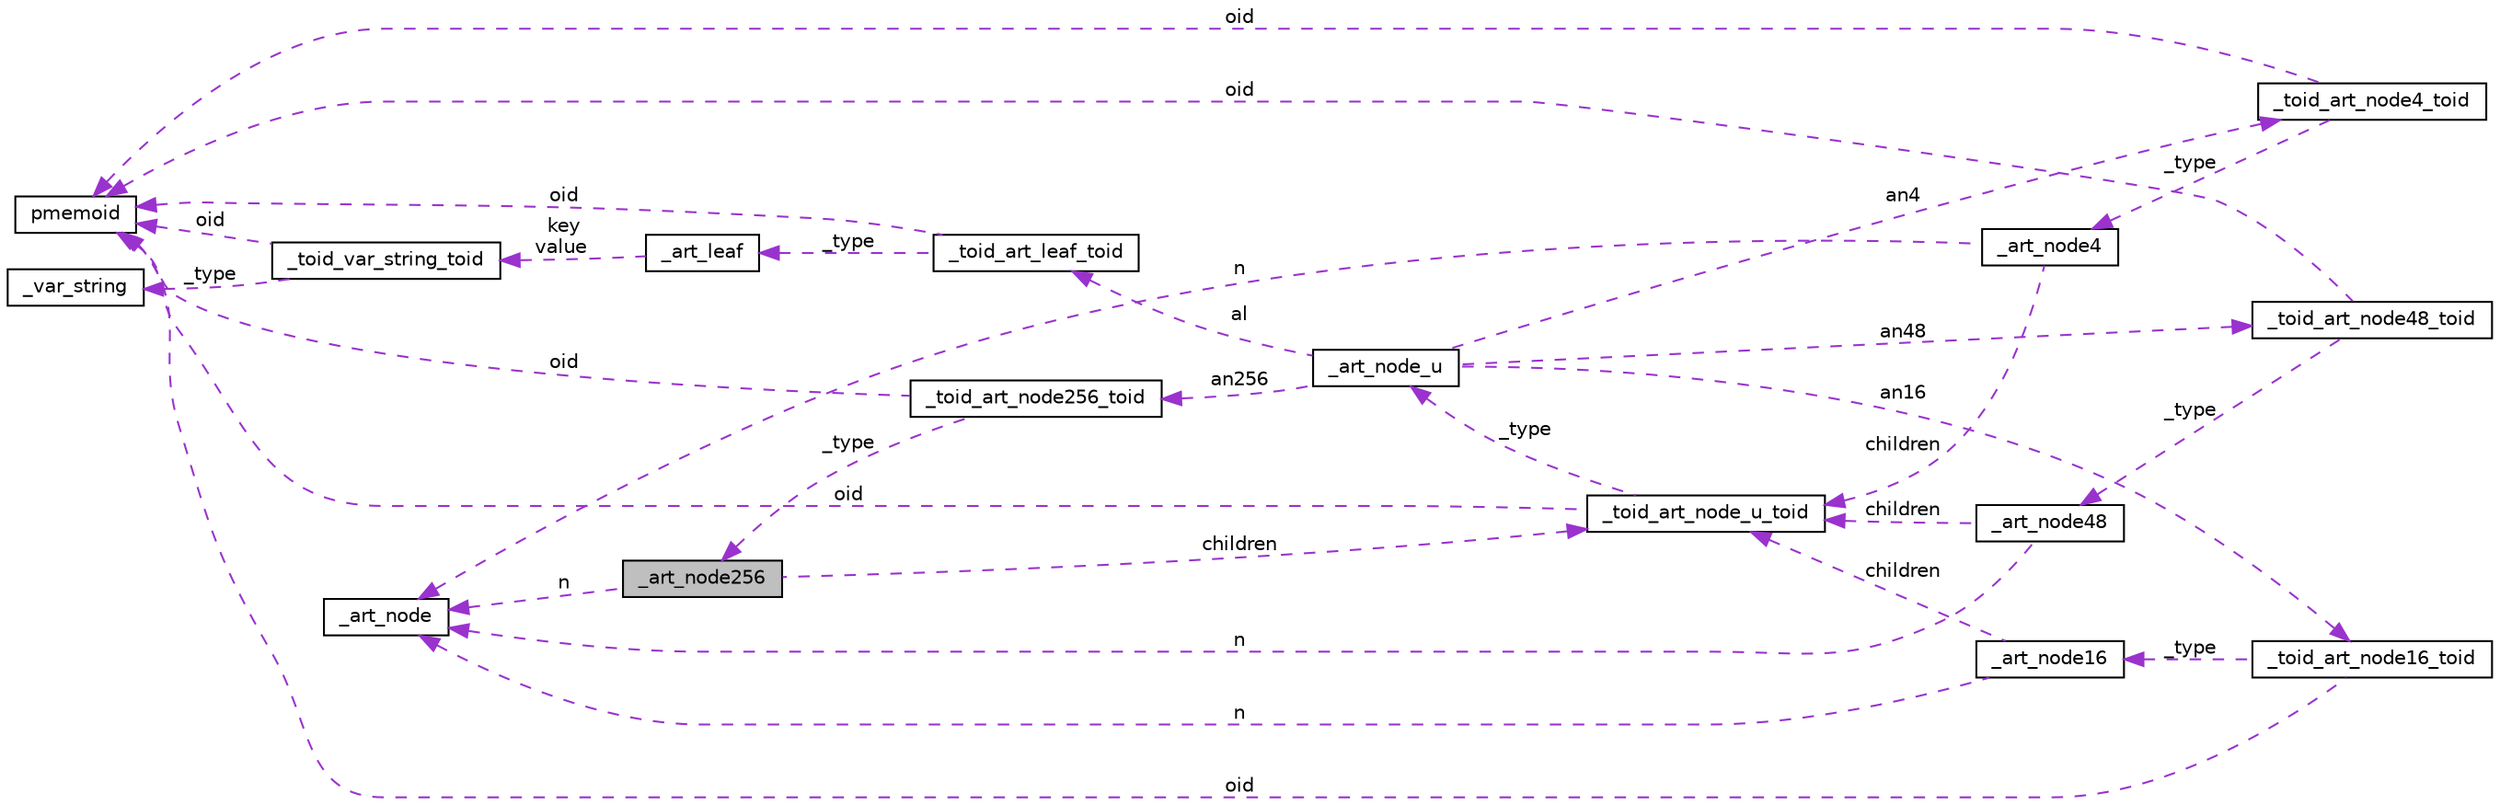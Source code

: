 digraph "_art_node256"
{
  edge [fontname="Helvetica",fontsize="10",labelfontname="Helvetica",labelfontsize="10"];
  node [fontname="Helvetica",fontsize="10",shape=record];
  rankdir="LR";
  Node1 [label="_art_node256",height=0.2,width=0.4,color="black", fillcolor="grey75", style="filled", fontcolor="black"];
  Node2 -> Node1 [dir="back",color="darkorchid3",fontsize="10",style="dashed",label=" children" ];
  Node2 [label="_toid_art_node_u_toid",height=0.2,width=0.4,color="black", fillcolor="white", style="filled",URL="$union__toid__art__node__u__toid.html"];
  Node3 -> Node2 [dir="back",color="darkorchid3",fontsize="10",style="dashed",label=" oid" ];
  Node3 [label="pmemoid",height=0.2,width=0.4,color="black", fillcolor="white", style="filled",URL="$structpmemoid.html"];
  Node4 -> Node2 [dir="back",color="darkorchid3",fontsize="10",style="dashed",label=" _type" ];
  Node4 [label="_art_node_u",height=0.2,width=0.4,color="black", fillcolor="white", style="filled",URL="$struct__art__node__u.html"];
  Node5 -> Node4 [dir="back",color="darkorchid3",fontsize="10",style="dashed",label=" al" ];
  Node5 [label="_toid_art_leaf_toid",height=0.2,width=0.4,color="black", fillcolor="white", style="filled",URL="$union__toid__art__leaf__toid.html"];
  Node6 -> Node5 [dir="back",color="darkorchid3",fontsize="10",style="dashed",label=" _type" ];
  Node6 [label="_art_leaf",height=0.2,width=0.4,color="black", fillcolor="white", style="filled",URL="$struct__art__leaf.html"];
  Node7 -> Node6 [dir="back",color="darkorchid3",fontsize="10",style="dashed",label=" key\nvalue" ];
  Node7 [label="_toid_var_string_toid",height=0.2,width=0.4,color="black", fillcolor="white", style="filled",URL="$union__toid__var__string__toid.html"];
  Node8 -> Node7 [dir="back",color="darkorchid3",fontsize="10",style="dashed",label=" _type" ];
  Node8 [label="_var_string",height=0.2,width=0.4,color="black", fillcolor="white", style="filled",URL="$struct__var__string.html"];
  Node3 -> Node7 [dir="back",color="darkorchid3",fontsize="10",style="dashed",label=" oid" ];
  Node3 -> Node5 [dir="back",color="darkorchid3",fontsize="10",style="dashed",label=" oid" ];
  Node9 -> Node4 [dir="back",color="darkorchid3",fontsize="10",style="dashed",label=" an16" ];
  Node9 [label="_toid_art_node16_toid",height=0.2,width=0.4,color="black", fillcolor="white", style="filled",URL="$union__toid__art__node16__toid.html"];
  Node10 -> Node9 [dir="back",color="darkorchid3",fontsize="10",style="dashed",label=" _type" ];
  Node10 [label="_art_node16",height=0.2,width=0.4,color="black", fillcolor="white", style="filled",URL="$struct__art__node16.html"];
  Node2 -> Node10 [dir="back",color="darkorchid3",fontsize="10",style="dashed",label=" children" ];
  Node11 -> Node10 [dir="back",color="darkorchid3",fontsize="10",style="dashed",label=" n" ];
  Node11 [label="_art_node",height=0.2,width=0.4,color="black", fillcolor="white", style="filled",URL="$struct__art__node.html"];
  Node3 -> Node9 [dir="back",color="darkorchid3",fontsize="10",style="dashed",label=" oid" ];
  Node12 -> Node4 [dir="back",color="darkorchid3",fontsize="10",style="dashed",label=" an4" ];
  Node12 [label="_toid_art_node4_toid",height=0.2,width=0.4,color="black", fillcolor="white", style="filled",URL="$union__toid__art__node4__toid.html"];
  Node13 -> Node12 [dir="back",color="darkorchid3",fontsize="10",style="dashed",label=" _type" ];
  Node13 [label="_art_node4",height=0.2,width=0.4,color="black", fillcolor="white", style="filled",URL="$struct__art__node4.html"];
  Node2 -> Node13 [dir="back",color="darkorchid3",fontsize="10",style="dashed",label=" children" ];
  Node11 -> Node13 [dir="back",color="darkorchid3",fontsize="10",style="dashed",label=" n" ];
  Node3 -> Node12 [dir="back",color="darkorchid3",fontsize="10",style="dashed",label=" oid" ];
  Node14 -> Node4 [dir="back",color="darkorchid3",fontsize="10",style="dashed",label=" an256" ];
  Node14 [label="_toid_art_node256_toid",height=0.2,width=0.4,color="black", fillcolor="white", style="filled",URL="$union__toid__art__node256__toid.html"];
  Node1 -> Node14 [dir="back",color="darkorchid3",fontsize="10",style="dashed",label=" _type" ];
  Node3 -> Node14 [dir="back",color="darkorchid3",fontsize="10",style="dashed",label=" oid" ];
  Node15 -> Node4 [dir="back",color="darkorchid3",fontsize="10",style="dashed",label=" an48" ];
  Node15 [label="_toid_art_node48_toid",height=0.2,width=0.4,color="black", fillcolor="white", style="filled",URL="$union__toid__art__node48__toid.html"];
  Node3 -> Node15 [dir="back",color="darkorchid3",fontsize="10",style="dashed",label=" oid" ];
  Node16 -> Node15 [dir="back",color="darkorchid3",fontsize="10",style="dashed",label=" _type" ];
  Node16 [label="_art_node48",height=0.2,width=0.4,color="black", fillcolor="white", style="filled",URL="$struct__art__node48.html"];
  Node2 -> Node16 [dir="back",color="darkorchid3",fontsize="10",style="dashed",label=" children" ];
  Node11 -> Node16 [dir="back",color="darkorchid3",fontsize="10",style="dashed",label=" n" ];
  Node11 -> Node1 [dir="back",color="darkorchid3",fontsize="10",style="dashed",label=" n" ];
}
